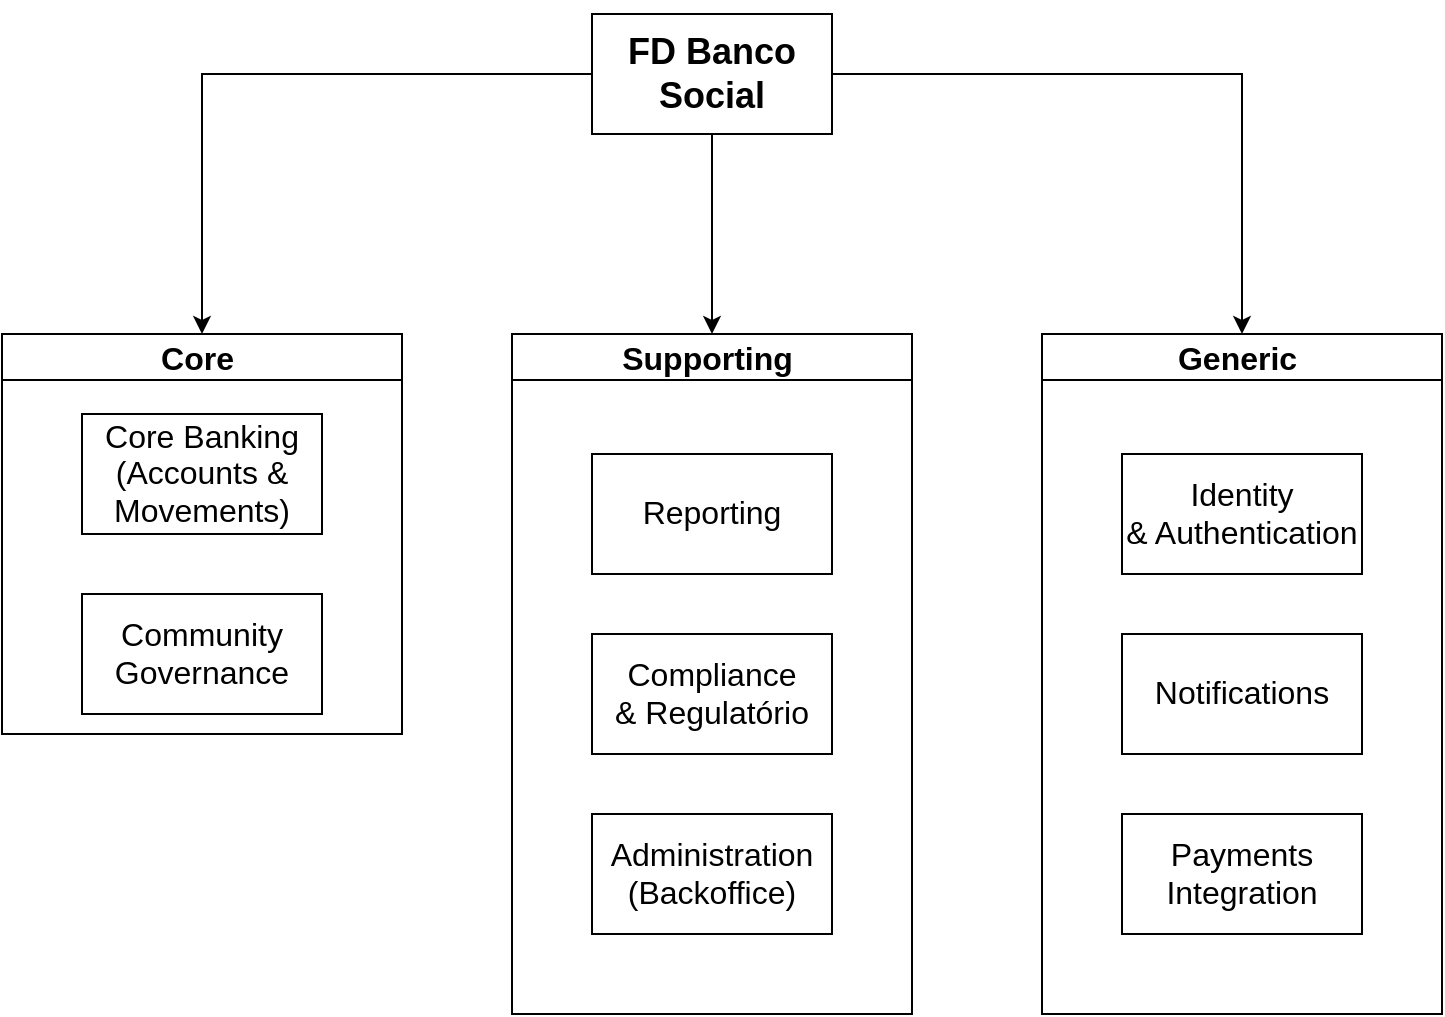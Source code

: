 <mxfile version="28.1.1">
  <diagram name="Page-1" id="_LW3okF-Hu8bM-zUy-sx">
    <mxGraphModel dx="1418" dy="794" grid="1" gridSize="10" guides="1" tooltips="1" connect="1" arrows="1" fold="1" page="1" pageScale="1" pageWidth="850" pageHeight="1100" math="0" shadow="0">
      <root>
        <mxCell id="0" />
        <mxCell id="1" parent="0" />
        <mxCell id="q5uCnVJf6JsMDZms-lw6-22" style="edgeStyle=orthogonalEdgeStyle;rounded=0;orthogonalLoop=1;jettySize=auto;html=1;entryX=0.5;entryY=0;entryDx=0;entryDy=0;" edge="1" parent="1" source="q5uCnVJf6JsMDZms-lw6-1" target="q5uCnVJf6JsMDZms-lw6-9">
          <mxGeometry relative="1" as="geometry" />
        </mxCell>
        <mxCell id="q5uCnVJf6JsMDZms-lw6-23" style="edgeStyle=orthogonalEdgeStyle;rounded=0;orthogonalLoop=1;jettySize=auto;html=1;" edge="1" parent="1" source="q5uCnVJf6JsMDZms-lw6-1" target="q5uCnVJf6JsMDZms-lw6-14">
          <mxGeometry relative="1" as="geometry" />
        </mxCell>
        <mxCell id="q5uCnVJf6JsMDZms-lw6-24" style="edgeStyle=orthogonalEdgeStyle;rounded=0;orthogonalLoop=1;jettySize=auto;html=1;entryX=0.5;entryY=0;entryDx=0;entryDy=0;" edge="1" parent="1" source="q5uCnVJf6JsMDZms-lw6-1" target="q5uCnVJf6JsMDZms-lw6-17">
          <mxGeometry relative="1" as="geometry" />
        </mxCell>
        <mxCell id="q5uCnVJf6JsMDZms-lw6-1" value="&lt;h2&gt;FD Banco Social&lt;/h2&gt;" style="rounded=0;whiteSpace=wrap;html=1;" vertex="1" parent="1">
          <mxGeometry x="365" y="40" width="120" height="60" as="geometry" />
        </mxCell>
        <mxCell id="q5uCnVJf6JsMDZms-lw6-11" value="" style="group" vertex="1" connectable="0" parent="1">
          <mxGeometry x="70" y="200" width="200" height="200" as="geometry" />
        </mxCell>
        <mxCell id="q5uCnVJf6JsMDZms-lw6-2" value="&lt;span style=&quot;font-size: 12pt; line-height: 115%; font-family: Aptos, sans-serif;&quot; lang=&quot;PT-BR&quot;&gt;Core Banking (Accounts &amp;amp; Movements)&lt;/span&gt;" style="rounded=0;whiteSpace=wrap;html=1;" vertex="1" parent="q5uCnVJf6JsMDZms-lw6-11">
          <mxGeometry x="40" y="40" width="120" height="60" as="geometry" />
        </mxCell>
        <mxCell id="q5uCnVJf6JsMDZms-lw6-9" value="&lt;b&gt;&lt;span style=&quot;font-size:12.0pt;&lt;br/&gt;line-height:115%;font-family:&amp;quot;Aptos&amp;quot;,sans-serif;mso-ascii-theme-font:minor-latin;&lt;br/&gt;mso-fareast-font-family:Aptos;mso-fareast-theme-font:minor-latin;mso-hansi-theme-font:&lt;br/&gt;minor-latin;mso-bidi-font-family:&amp;quot;Times New Roman&amp;quot;;mso-bidi-theme-font:minor-bidi;&lt;br/&gt;mso-ansi-language:PT-BR;mso-fareast-language:EN-US;mso-bidi-language:AR-SA&quot; lang=&quot;PT-BR&quot;&gt;Core&amp;nbsp;&lt;/span&gt;&lt;/b&gt;" style="swimlane;whiteSpace=wrap;html=1;" vertex="1" parent="q5uCnVJf6JsMDZms-lw6-11">
          <mxGeometry width="200" height="200" as="geometry" />
        </mxCell>
        <mxCell id="q5uCnVJf6JsMDZms-lw6-10" value="&lt;span style=&quot;font-size: 12pt; line-height: 115%; font-family: Aptos, sans-serif;&quot; lang=&quot;PT-BR&quot;&gt;Community Governance&lt;/span&gt;" style="rounded=0;whiteSpace=wrap;html=1;" vertex="1" parent="q5uCnVJf6JsMDZms-lw6-11">
          <mxGeometry x="40" y="130" width="120" height="60" as="geometry" />
        </mxCell>
        <mxCell id="q5uCnVJf6JsMDZms-lw6-14" value="&lt;b&gt;&lt;span style=&quot;font-size:12.0pt;&lt;br/&gt;line-height:115%;font-family:&amp;quot;Aptos&amp;quot;,sans-serif;mso-ascii-theme-font:minor-latin;&lt;br/&gt;mso-fareast-font-family:Aptos;mso-fareast-theme-font:minor-latin;mso-hansi-theme-font:&lt;br/&gt;minor-latin;mso-bidi-font-family:&amp;quot;Times New Roman&amp;quot;;mso-bidi-theme-font:minor-bidi;&lt;br/&gt;mso-ansi-language:PT-BR;mso-fareast-language:EN-US;mso-bidi-language:AR-SA&quot; lang=&quot;PT-BR&quot;&gt;Supporting&amp;nbsp;&lt;/span&gt;&lt;/b&gt;" style="swimlane;whiteSpace=wrap;html=1;" vertex="1" parent="1">
          <mxGeometry x="325" y="200" width="200" height="340" as="geometry" />
        </mxCell>
        <mxCell id="q5uCnVJf6JsMDZms-lw6-12" value="" style="group" vertex="1" connectable="0" parent="q5uCnVJf6JsMDZms-lw6-14">
          <mxGeometry y="20" width="200" height="200" as="geometry" />
        </mxCell>
        <mxCell id="q5uCnVJf6JsMDZms-lw6-13" value="&lt;span style=&quot;font-size: 12pt; line-height: 115%; font-family: Aptos, sans-serif;&quot; lang=&quot;PT-BR&quot;&gt;Reporting&lt;/span&gt;" style="rounded=0;whiteSpace=wrap;html=1;" vertex="1" parent="q5uCnVJf6JsMDZms-lw6-12">
          <mxGeometry x="40" y="40" width="120" height="60" as="geometry" />
        </mxCell>
        <mxCell id="q5uCnVJf6JsMDZms-lw6-15" value="&lt;span style=&quot;font-size: 12pt; line-height: 115%; font-family: Aptos, sans-serif;&quot; lang=&quot;PT-BR&quot;&gt;Compliance&lt;br/&gt;&amp;amp; Regulatório&lt;/span&gt;" style="rounded=0;whiteSpace=wrap;html=1;" vertex="1" parent="q5uCnVJf6JsMDZms-lw6-12">
          <mxGeometry x="40" y="130" width="120" height="60" as="geometry" />
        </mxCell>
        <mxCell id="q5uCnVJf6JsMDZms-lw6-16" value="&lt;span style=&quot;font-size: 12pt; line-height: 115%; font-family: Aptos, sans-serif;&quot; lang=&quot;PT-BR&quot;&gt;Administration&lt;br/&gt;(Backoffice)&lt;/span&gt;" style="rounded=0;whiteSpace=wrap;html=1;" vertex="1" parent="q5uCnVJf6JsMDZms-lw6-14">
          <mxGeometry x="40" y="240" width="120" height="60" as="geometry" />
        </mxCell>
        <mxCell id="q5uCnVJf6JsMDZms-lw6-17" value="&lt;b&gt;&lt;span style=&quot;font-size:12.0pt;&lt;br/&gt;line-height:115%;font-family:&amp;quot;Aptos&amp;quot;,sans-serif;mso-ascii-theme-font:minor-latin;&lt;br/&gt;mso-fareast-font-family:Aptos;mso-fareast-theme-font:minor-latin;mso-hansi-theme-font:&lt;br/&gt;minor-latin;mso-bidi-font-family:&amp;quot;Times New Roman&amp;quot;;mso-bidi-theme-font:minor-bidi;&lt;br/&gt;mso-ansi-language:PT-BR;mso-fareast-language:EN-US;mso-bidi-language:AR-SA&quot; lang=&quot;PT-BR&quot;&gt;Generic&amp;nbsp;&lt;/span&gt;&lt;/b&gt;" style="swimlane;whiteSpace=wrap;html=1;startSize=23;" vertex="1" parent="1">
          <mxGeometry x="590" y="200" width="200" height="340" as="geometry" />
        </mxCell>
        <mxCell id="q5uCnVJf6JsMDZms-lw6-18" value="" style="group" vertex="1" connectable="0" parent="q5uCnVJf6JsMDZms-lw6-17">
          <mxGeometry y="20" width="200" height="200" as="geometry" />
        </mxCell>
        <mxCell id="q5uCnVJf6JsMDZms-lw6-19" value="&lt;span style=&quot;font-size: 12pt; line-height: 115%; font-family: Aptos, sans-serif;&quot; lang=&quot;PT-BR&quot;&gt;Identity&lt;br/&gt;&amp;amp; Authentication&lt;/span&gt;" style="rounded=0;whiteSpace=wrap;html=1;" vertex="1" parent="q5uCnVJf6JsMDZms-lw6-18">
          <mxGeometry x="40" y="40" width="120" height="60" as="geometry" />
        </mxCell>
        <mxCell id="q5uCnVJf6JsMDZms-lw6-20" value="&lt;span style=&quot;font-size: 12pt; line-height: 115%; font-family: Aptos, sans-serif;&quot; lang=&quot;PT-BR&quot;&gt;Notifications&lt;/span&gt;" style="rounded=0;whiteSpace=wrap;html=1;" vertex="1" parent="q5uCnVJf6JsMDZms-lw6-18">
          <mxGeometry x="40" y="130" width="120" height="60" as="geometry" />
        </mxCell>
        <mxCell id="q5uCnVJf6JsMDZms-lw6-21" value="&lt;span style=&quot;font-size: 12pt; line-height: 115%; font-family: Aptos, sans-serif;&quot; lang=&quot;PT-BR&quot;&gt;Payments&lt;br/&gt;Integration&lt;/span&gt;" style="rounded=0;whiteSpace=wrap;html=1;" vertex="1" parent="q5uCnVJf6JsMDZms-lw6-17">
          <mxGeometry x="40" y="240" width="120" height="60" as="geometry" />
        </mxCell>
      </root>
    </mxGraphModel>
  </diagram>
</mxfile>

